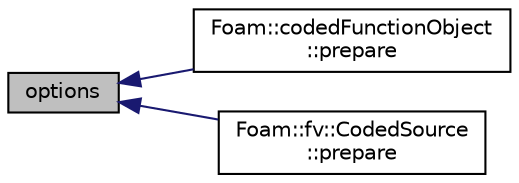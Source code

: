 digraph "options"
{
  bgcolor="transparent";
  edge [fontname="Helvetica",fontsize="10",labelfontname="Helvetica",labelfontsize="10"];
  node [fontname="Helvetica",fontsize="10",shape=record];
  rankdir="LR";
  Node1 [label="options",height=0.2,width=0.4,color="black", fillcolor="grey75", style="filled", fontcolor="black"];
  Node1 -> Node2 [dir="back",color="midnightblue",fontsize="10",style="solid",fontname="Helvetica"];
  Node2 [label="Foam::codedFunctionObject\l::prepare",height=0.2,width=0.4,color="black",URL="$a00308.html#a690705b8ff660cc2f986867bdf783564",tooltip="Adapt the context for the current object. "];
  Node1 -> Node3 [dir="back",color="midnightblue",fontsize="10",style="solid",fontname="Helvetica"];
  Node3 [label="Foam::fv::CodedSource\l::prepare",height=0.2,width=0.4,color="black",URL="$a00310.html#a690705b8ff660cc2f986867bdf783564",tooltip="Adapt the context for the current object. "];
}
